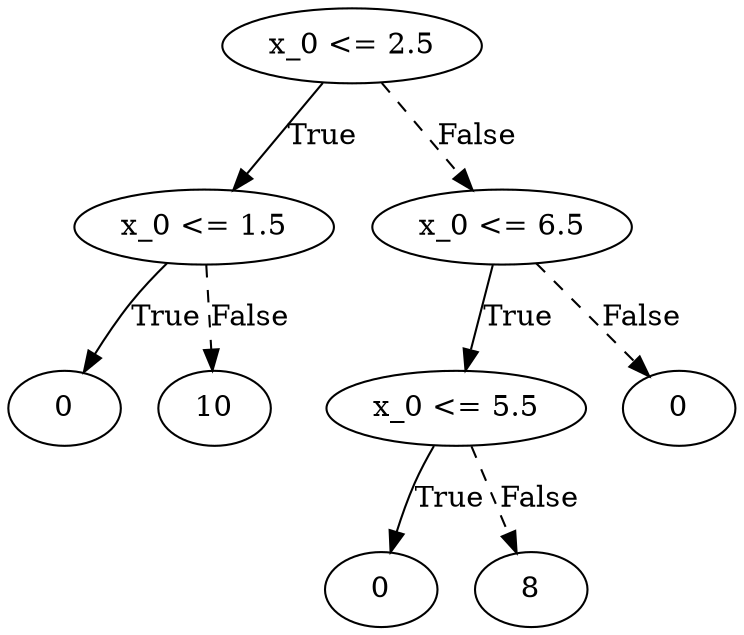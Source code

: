 digraph {
0 [label="x_0 <= 2.5"];
1 [label="x_0 <= 1.5"];
2 [label="0"];
1 -> 2 [label="True"];
3 [label="10"];
1 -> 3 [style="dashed", label="False"];
0 -> 1 [label="True"];
4 [label="x_0 <= 6.5"];
5 [label="x_0 <= 5.5"];
6 [label="0"];
5 -> 6 [label="True"];
7 [label="8"];
5 -> 7 [style="dashed", label="False"];
4 -> 5 [label="True"];
8 [label="0"];
4 -> 8 [style="dashed", label="False"];
0 -> 4 [style="dashed", label="False"];

}